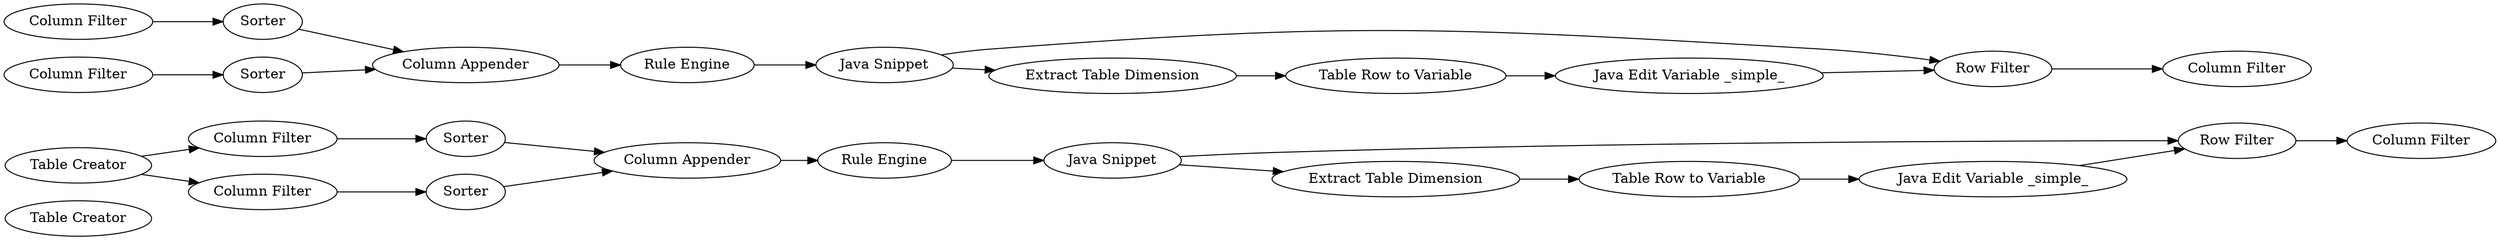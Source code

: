 digraph {
	1 [label="Table Creator"]
	2 [label="Table Creator"]
	3 [label=Sorter]
	4 [label=Sorter]
	5 [label="Rule Engine"]
	6 [label="Column Filter"]
	7 [label="Column Filter"]
	8 [label="Column Appender"]
	20 [label="Row Filter"]
	21 [label="Java Snippet"]
	22 [label="Column Filter"]
	26 [label="Extract Table Dimension"]
	27 [label="Table Row to Variable"]
	28 [label="Java Edit Variable _simple_"]
	29 [label="Java Edit Variable _simple_"]
	30 [label="Column Appender"]
	31 [label="Column Filter"]
	32 [label="Column Filter"]
	33 [label="Rule Engine"]
	34 [label=Sorter]
	35 [label=Sorter]
	36 [label="Java Snippet"]
	37 [label="Row Filter"]
	38 [label="Column Filter"]
	39 [label="Table Row to Variable"]
	40 [label="Extract Table Dimension"]
	29 -> 37
	30 -> 33
	31 -> 35
	32 -> 34
	33 -> 36
	34 -> 30
	35 -> 30
	36 -> 37
	36 -> 40
	37 -> 38
	39 -> 29
	40 -> 39
	2 -> 6
	2 -> 7
	3 -> 8
	4 -> 8
	5 -> 21
	6 -> 4
	7 -> 3
	8 -> 5
	20 -> 22
	21 -> 20
	21 -> 26
	26 -> 27
	27 -> 28
	28 -> 20
	rankdir=LR
}
